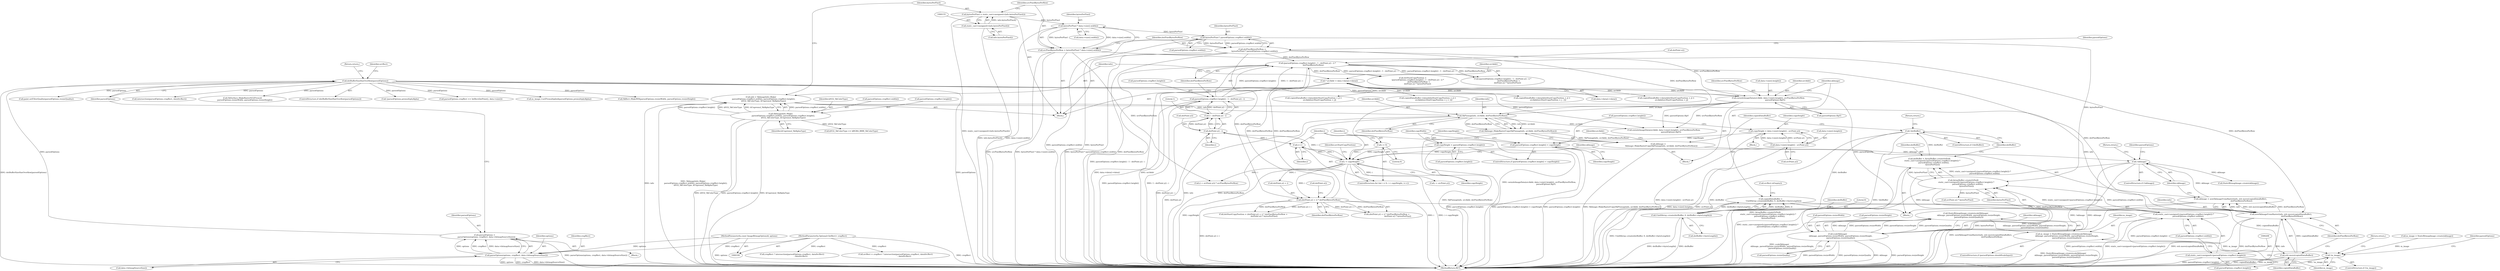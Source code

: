 digraph "0_Chrome_d59a4441697f6253e7dc3f7ae5caad6e5fd2c778@API" {
"1000449" [label="(Call,StaticBitmapImage::create(scaleSkImage(\n          skImage, parsedOptions.resizeWidth, parsedOptions.resizeHeight,\n          parsedOptions.resizeQuality)))"];
"1000450" [label="(Call,scaleSkImage(\n          skImage, parsedOptions.resizeWidth, parsedOptions.resizeHeight,\n          parsedOptions.resizeQuality))"];
"1000440" [label="(Call,!skImage)"];
"1000186" [label="(Call,skImage =\n          SkImage::MakeRasterCopy(SkPixmap(info, srcAddr, dstPixelBytesPerRow)))"];
"1000188" [label="(Call,SkImage::MakeRasterCopy(SkPixmap(info, srcAddr, dstPixelBytesPerRow)))"];
"1000189" [label="(Call,SkPixmap(info, srcAddr, dstPixelBytesPerRow))"];
"1000144" [label="(Call,info = SkImageInfo::Make(\n         parsedOptions.cropRect.width(), parsedOptions.cropRect.height(),\n         kN32_SkColorType, kUnpremul_SkAlphaType))"];
"1000146" [label="(Call,SkImageInfo::Make(\n         parsedOptions.cropRect.width(), parsedOptions.cropRect.height(),\n         kN32_SkColorType, kUnpremul_SkAlphaType))"];
"1000179" [label="(Call,swizzleImageData(srcAddr, data->size().height(), srcPixelBytesPerRow,\n                       parsedOptions.flipY))"];
"1000140" [label="(Call,* srcAddr = data->data()->data())"];
"1000158" [label="(Call,srcPixelBytesPerRow = bytesPerPixel * data->size().width())"];
"1000160" [label="(Call,bytesPerPixel * data->size().width())"];
"1000152" [label="(Call,bytesPerPixel = static_cast<unsigned>(info.bytesPerPixel()))"];
"1000154" [label="(Call,static_cast<unsigned>(info.bytesPerPixel()))"];
"1000119" [label="(Call,dstBufferSizeHasOverflow(parsedOptions))"];
"1000112" [label="(Call,parsedOptions =\n      parseOptions(options, cropRect, data->bitmapSourceSize()))"];
"1000114" [label="(Call,parseOptions(options, cropRect, data->bitmapSourceSize()))"];
"1000103" [label="(MethodParameterIn,const ImageBitmapOptions& options)"];
"1000102" [label="(MethodParameterIn,Optional<IntRect> cropRect)"];
"1000164" [label="(Call,dstPixelBytesPerRow =\n        bytesPerPixel * parsedOptions.cropRect.width())"];
"1000166" [label="(Call,bytesPerPixel * parsedOptions.cropRect.width())"];
"1000432" [label="(Call,skImage = newSkImageFromRaster(info, std::move(copiedDataBuffer),\n                                     dstPixelBytesPerRow))"];
"1000434" [label="(Call,newSkImageFromRaster(info, std::move(copiedDataBuffer),\n                                     dstPixelBytesPerRow))"];
"1000436" [label="(Call,std::move(copiedDataBuffer))"];
"1000217" [label="(Call,copiedDataBuffer =\n          Uint8Array::create(dstBuffer, 0, dstBuffer->byteLength()))"];
"1000219" [label="(Call,Uint8Array::create(dstBuffer, 0, dstBuffer->byteLength()))"];
"1000213" [label="(Call,!dstBuffer)"];
"1000203" [label="(Call,dstBuffer = ArrayBuffer::createOrNull(\n          static_cast<unsigned>(parsedOptions.cropRect.height()) *\n               parsedOptions.cropRect.width(),\n           bytesPerPixel))"];
"1000205" [label="(Call,ArrayBuffer::createOrNull(\n          static_cast<unsigned>(parsedOptions.cropRect.height()) *\n               parsedOptions.cropRect.width(),\n           bytesPerPixel))"];
"1000206" [label="(Call,static_cast<unsigned>(parsedOptions.cropRect.height()) *\n               parsedOptions.cropRect.width())"];
"1000207" [label="(Call,static_cast<unsigned>(parsedOptions.cropRect.height()))"];
"1000326" [label="(Call,(parsedOptions.cropRect.height() - 1 - dstPoint.y() - i) *\n                    dstPixelBytesPerRow)"];
"1000327" [label="(Call,parsedOptions.cropRect.height() - 1 - dstPoint.y() - i)"];
"1000329" [label="(Call,1 - dstPoint.y() - i)"];
"1000331" [label="(Call,dstPoint.y() - i)"];
"1000292" [label="(Call,i < copyHeight)"];
"1000289" [label="(Call,i = 0)"];
"1000295" [label="(Call,i++)"];
"1000268" [label="(Call,parsedOptions.cropRect.height() < copyHeight)"];
"1000262" [label="(Call,copyHeight = data->size().height() - srcPoint.y())"];
"1000264" [label="(Call,data->size().height() - srcPoint.y())"];
"1000271" [label="(Call,copyHeight = parsedOptions.cropRect.height())"];
"1000342" [label="(Call,(dstPoint.y() + i) * dstPixelBytesPerRow)"];
"1000447" [label="(Call,m_image = StaticBitmapImage::create(scaleSkImage(\n          skImage, parsedOptions.resizeWidth, parsedOptions.resizeHeight,\n          parsedOptions.resizeQuality)))"];
"1000467" [label="(Call,!m_image)"];
"1000166" [label="(Call,bytesPerPixel * parsedOptions.cropRect.width())"];
"1000219" [label="(Call,Uint8Array::create(dstBuffer, 0, dstBuffer->byteLength()))"];
"1000293" [label="(Identifier,i)"];
"1000121" [label="(Return,return;)"];
"1000272" [label="(Identifier,copyHeight)"];
"1000221" [label="(Literal,0)"];
"1000203" [label="(Call,dstBuffer = ArrayBuffer::createOrNull(\n          static_cast<unsigned>(parsedOptions.cropRect.height()) *\n               parsedOptions.cropRect.width(),\n           bytesPerPixel))"];
"1000162" [label="(Call,data->size().width())"];
"1000343" [label="(Call,dstPoint.y() + i)"];
"1000168" [label="(Call,parsedOptions.cropRect.width())"];
"1000218" [label="(Identifier,copiedDataBuffer)"];
"1000214" [label="(Identifier,dstBuffer)"];
"1000438" [label="(Identifier,dstPixelBytesPerRow)"];
"1000112" [label="(Call,parsedOptions =\n      parseOptions(options, cropRect, data->bitmapSourceSize()))"];
"1000441" [label="(Identifier,skImage)"];
"1000127" [label="(Call,intersection(parsedOptions.cropRect, dataSrcRect))"];
"1000450" [label="(Call,scaleSkImage(\n          skImage, parsedOptions.resizeWidth, parsedOptions.resizeHeight,\n          parsedOptions.resizeQuality))"];
"1000263" [label="(Identifier,copyHeight)"];
"1000262" [label="(Call,copyHeight = data->size().height() - srcPoint.y())"];
"1000217" [label="(Call,copiedDataBuffer =\n          Uint8Array::create(dstBuffer, 0, dstBuffer->byteLength()))"];
"1000113" [label="(Identifier,parsedOptions)"];
"1000555" [label="(Call,SkSurface::MakeRasterN32Premul(\n        parsedOptions.resizeWidth, parsedOptions.resizeHeight))"];
"1000189" [label="(Call,SkPixmap(info, srcAddr, dstPixelBytesPerRow))"];
"1000192" [label="(Identifier,dstPixelBytesPerRow)"];
"1000290" [label="(Identifier,i)"];
"1000408" [label="(Call,copiedDataBuffer->data()[dstStartCopyPosition + j] =\n                    srcAddr[srcStartCopyPosition + j])"];
"1000374" [label="(Call,copiedDataBuffer->data()[dstStartCopyPosition + j] =\n                    srcAddr[srcStartCopyPosition + j + 2])"];
"1000115" [label="(Identifier,options)"];
"1000194" [label="(Identifier,srcAddr)"];
"1000331" [label="(Call,dstPoint.y() - i)"];
"1000118" [label="(ControlStructure,if (dstBufferSizeHasOverflow(parsedOptions)))"];
"1000326" [label="(Call,(parsedOptions.cropRect.height() - 1 - dstPoint.y() - i) *\n                    dstPixelBytesPerRow)"];
"1000209" [label="(Call,parsedOptions.cropRect.height())"];
"1000323" [label="(Call,dstStartCopyPosition =\n                 (parsedOptions.cropRect.height() - 1 - dstPoint.y() - i) *\n                    dstPixelBytesPerRow +\n                dstPoint.x() * bytesPerPixel)"];
"1000442" [label="(Return,return;)"];
"1000103" [label="(MethodParameterIn,const ImageBitmapOptions& options)"];
"1000165" [label="(Identifier,dstPixelBytesPerRow)"];
"1000296" [label="(Identifier,i)"];
"1000178" [label="(Block,)"];
"1000167" [label="(Identifier,bytesPerPixel)"];
"1000164" [label="(Call,dstPixelBytesPerRow =\n        bytesPerPixel * parsedOptions.cropRect.width())"];
"1000180" [label="(Identifier,srcAddr)"];
"1000141" [label="(Identifier,srcAddr)"];
"1000104" [label="(Block,)"];
"1000307" [label="(Call,srcPoint.x() * bytesPerPixel)"];
"1000134" [label="(Call,!parsedOptions.premultiplyAlpha)"];
"1000191" [label="(Identifier,srcAddr)"];
"1000226" [label="(Block,)"];
"1000123" [label="(Call,srcRect = cropRect ? intersection(parsedOptions.cropRect, dataSrcRect)\n                             : dataSrcRect)"];
"1000268" [label="(Call,parsedOptions.cropRect.height() < copyHeight)"];
"1000187" [label="(Identifier,skImage)"];
"1000212" [label="(ControlStructure,if (!dstBuffer))"];
"1000346" [label="(Identifier,dstPixelBytesPerRow)"];
"1000146" [label="(Call,SkImageInfo::Make(\n         parsedOptions.cropRect.width(), parsedOptions.cropRect.height(),\n         kN32_SkColorType, kUnpremul_SkAlphaType))"];
"1000294" [label="(Identifier,copyHeight)"];
"1000464" [label="(Call,StaticBitmapImage::create(skImage))"];
"1000443" [label="(ControlStructure,if (parsedOptions.shouldScaleInput))"];
"1000291" [label="(Literal,0)"];
"1000161" [label="(Identifier,bytesPerPixel)"];
"1000124" [label="(Identifier,srcRect)"];
"1000287" [label="(ControlStructure,for (int i = 0; i < copyHeight; i++))"];
"1000220" [label="(Identifier,dstBuffer)"];
"1000330" [label="(Literal,1)"];
"1000140" [label="(Call,* srcAddr = data->data()->data())"];
"1000148" [label="(Call,parsedOptions.cropRect.height())"];
"1000468" [label="(Identifier,m_image)"];
"1000394" [label="(Call,copiedDataBuffer->data()[dstStartCopyPosition + j] =\n                    srcAddr[srcStartCopyPosition + j - 2])"];
"1000171" [label="(Call,parsedOptions.cropRect == IntRect(IntPoint(), data->size()))"];
"1000451" [label="(Identifier,skImage)"];
"1000158" [label="(Call,srcPixelBytesPerRow = bytesPerPixel * data->size().width())"];
"1000332" [label="(Call,dstPoint.y())"];
"1000207" [label="(Call,static_cast<unsigned>(parsedOptions.cropRect.height()))"];
"1000182" [label="(Identifier,srcPixelBytesPerRow)"];
"1000348" [label="(Call,dstPoint.x())"];
"1000183" [label="(Call,parsedOptions.flipY)"];
"1000264" [label="(Call,data->size().height() - srcPoint.y())"];
"1000114" [label="(Call,parseOptions(options, cropRect, data->bitmapSourceSize()))"];
"1000433" [label="(Identifier,skImage)"];
"1000336" [label="(Call,dstPoint.x())"];
"1000205" [label="(Call,ArrayBuffer::createOrNull(\n          static_cast<unsigned>(parsedOptions.cropRect.height()) *\n               parsedOptions.cropRect.width(),\n           bytesPerPixel))"];
"1000452" [label="(Call,parsedOptions.resizeWidth)"];
"1000120" [label="(Identifier,parsedOptions)"];
"1000292" [label="(Call,i < copyHeight)"];
"1000295" [label="(Call,i++)"];
"1000116" [label="(Identifier,cropRect)"];
"1000186" [label="(Call,skImage =\n          SkImage::MakeRasterCopy(SkPixmap(info, srcAddr, dstPixelBytesPerRow)))"];
"1000470" [label="(Call,m_image->setPremultiplied(parsedOptions.premultiplyAlpha))"];
"1000302" [label="(Call,(i + srcPoint.y()) * srcPixelBytesPerRow)"];
"1000156" [label="(Call,info.bytesPerPixel())"];
"1000327" [label="(Call,parsedOptions.cropRect.height() - 1 - dstPoint.y() - i)"];
"1000469" [label="(Return,return;)"];
"1000300" [label="(Identifier,srcStartCopyPosition)"];
"1000154" [label="(Call,static_cast<unsigned>(info.bytesPerPixel()))"];
"1000149" [label="(Identifier,kN32_SkColorType)"];
"1000206" [label="(Call,static_cast<unsigned>(parsedOptions.cropRect.height()) *\n               parsedOptions.cropRect.width())"];
"1000210" [label="(Call,parsedOptions.cropRect.width())"];
"1000142" [label="(Call,data->data()->data())"];
"1000181" [label="(Call,data->size().height())"];
"1000329" [label="(Call,1 - dstPoint.y() - i)"];
"1000190" [label="(Identifier,info)"];
"1000266" [label="(Call,srcPoint.y())"];
"1000467" [label="(Call,!m_image)"];
"1000574" [label="(Call,SkRect::MakeWH(parsedOptions.resizeWidth, parsedOptions.resizeHeight))"];
"1000153" [label="(Identifier,bytesPerPixel)"];
"1000150" [label="(Identifier,kUnpremul_SkAlphaType)"];
"1000276" [label="(Identifier,copyWidth)"];
"1000179" [label="(Call,swizzleImageData(srcAddr, data->size().height(), srcPixelBytesPerRow,\n                       parsedOptions.flipY))"];
"1000325" [label="(Call,(parsedOptions.cropRect.height() - 1 - dstPoint.y() - i) *\n                    dstPixelBytesPerRow +\n                dstPoint.x() * bytesPerPixel)"];
"1000270" [label="(Identifier,copyHeight)"];
"1000271" [label="(Call,copyHeight = parsedOptions.cropRect.height())"];
"1000449" [label="(Call,StaticBitmapImage::create(scaleSkImage(\n          skImage, parsedOptions.resizeWidth, parsedOptions.resizeHeight,\n          parsedOptions.resizeQuality)))"];
"1000342" [label="(Call,(dstPoint.y() + i) * dstPixelBytesPerRow)"];
"1000160" [label="(Call,bytesPerPixel * data->size().width())"];
"1000201" [label="(Block,)"];
"1000436" [label="(Call,std::move(copiedDataBuffer))"];
"1000462" [label="(Call,m_image = StaticBitmapImage::create(skImage))"];
"1000341" [label="(Call,(dstPoint.y() + i) * dstPixelBytesPerRow +\n                                    dstPoint.x() * bytesPerPixel)"];
"1000119" [label="(Call,dstBufferSizeHasOverflow(parsedOptions))"];
"1000273" [label="(Call,parsedOptions.cropRect.height())"];
"1000204" [label="(Identifier,dstBuffer)"];
"1000215" [label="(Return,return;)"];
"1000225" [label="(Call,srcRect.isEmpty())"];
"1000472" [label="(Identifier,parsedOptions)"];
"1000147" [label="(Call,parsedOptions.cropRect.width())"];
"1000439" [label="(ControlStructure,if (!skImage))"];
"1000193" [label="(Call,swizzleImageData(srcAddr, data->size().height(), srcPixelBytesPerRow,\n                        parsedOptions.flipY))"];
"1000188" [label="(Call,SkImage::MakeRasterCopy(SkPixmap(info, srcAddr, dstPixelBytesPerRow)))"];
"1000145" [label="(Identifier,info)"];
"1000222" [label="(Call,dstBuffer->byteLength())"];
"1000117" [label="(Call,data->bitmapSourceSize())"];
"1000440" [label="(Call,!skImage)"];
"1000211" [label="(Identifier,bytesPerPixel)"];
"1000125" [label="(Call,cropRect ? intersection(parsedOptions.cropRect, dataSrcRect)\n                             : dataSrcRect)"];
"1000434" [label="(Call,newSkImageFromRaster(info, std::move(copiedDataBuffer),\n                                     dstPixelBytesPerRow))"];
"1000144" [label="(Call,info = SkImageInfo::Make(\n         parsedOptions.cropRect.width(), parsedOptions.cropRect.height(),\n         kN32_SkColorType, kUnpremul_SkAlphaType))"];
"1000435" [label="(Identifier,info)"];
"1000458" [label="(Call,parsedOptions.resizeQuality)"];
"1000448" [label="(Identifier,m_image)"];
"1000173" [label="(Identifier,parsedOptions)"];
"1000289" [label="(Call,i = 0)"];
"1000213" [label="(Call,!dstBuffer)"];
"1000455" [label="(Call,parsedOptions.resizeHeight)"];
"1000445" [label="(Identifier,parsedOptions)"];
"1000594" [label="(MethodReturn,RET)"];
"1000267" [label="(ControlStructure,if (parsedOptions.cropRect.height() < copyHeight))"];
"1000466" [label="(ControlStructure,if (!m_image))"];
"1000437" [label="(Identifier,copiedDataBuffer)"];
"1000432" [label="(Call,skImage = newSkImageFromRaster(info, std::move(copiedDataBuffer),\n                                     dstPixelBytesPerRow))"];
"1000303" [label="(Call,i + srcPoint.y())"];
"1000567" [label="(Call,paint.setFilterQuality(parsedOptions.resizeQuality))"];
"1000334" [label="(Identifier,dstPixelBytesPerRow)"];
"1000447" [label="(Call,m_image = StaticBitmapImage::create(scaleSkImage(\n          skImage, parsedOptions.resizeWidth, parsedOptions.resizeHeight,\n          parsedOptions.resizeQuality)))"];
"1000159" [label="(Identifier,srcPixelBytesPerRow)"];
"1000333" [label="(Identifier,i)"];
"1000269" [label="(Call,parsedOptions.cropRect.height())"];
"1000421" [label="(Call,copiedDataBuffer->data()[dstStartCopyPosition + j] =\n                  srcAddr[srcStartCopyPosition + j])"];
"1000339" [label="(Call,dstStartCopyPosition = (dstPoint.y() + i) * dstPixelBytesPerRow +\n                                    dstPoint.x() * bytesPerPixel)"];
"1000152" [label="(Call,bytesPerPixel = static_cast<unsigned>(info.bytesPerPixel()))"];
"1000102" [label="(MethodParameterIn,Optional<IntRect> cropRect)"];
"1000328" [label="(Call,parsedOptions.cropRect.height())"];
"1000265" [label="(Call,data->size().height())"];
"1000138" [label="(Block,)"];
"1000364" [label="(Call,kN32_SkColorType == kBGRA_8888_SkColorType)"];
"1000449" -> "1000447"  [label="AST: "];
"1000449" -> "1000450"  [label="CFG: "];
"1000450" -> "1000449"  [label="AST: "];
"1000447" -> "1000449"  [label="CFG: "];
"1000449" -> "1000594"  [label="DDG: scaleSkImage(\n          skImage, parsedOptions.resizeWidth, parsedOptions.resizeHeight,\n          parsedOptions.resizeQuality)"];
"1000449" -> "1000447"  [label="DDG: scaleSkImage(\n          skImage, parsedOptions.resizeWidth, parsedOptions.resizeHeight,\n          parsedOptions.resizeQuality)"];
"1000450" -> "1000449"  [label="DDG: skImage"];
"1000450" -> "1000449"  [label="DDG: parsedOptions.resizeWidth"];
"1000450" -> "1000449"  [label="DDG: parsedOptions.resizeHeight"];
"1000450" -> "1000449"  [label="DDG: parsedOptions.resizeQuality"];
"1000450" -> "1000458"  [label="CFG: "];
"1000451" -> "1000450"  [label="AST: "];
"1000452" -> "1000450"  [label="AST: "];
"1000455" -> "1000450"  [label="AST: "];
"1000458" -> "1000450"  [label="AST: "];
"1000450" -> "1000594"  [label="DDG: parsedOptions.resizeHeight"];
"1000450" -> "1000594"  [label="DDG: parsedOptions.resizeWidth"];
"1000450" -> "1000594"  [label="DDG: parsedOptions.resizeQuality"];
"1000450" -> "1000594"  [label="DDG: skImage"];
"1000440" -> "1000450"  [label="DDG: skImage"];
"1000119" -> "1000450"  [label="DDG: parsedOptions"];
"1000440" -> "1000439"  [label="AST: "];
"1000440" -> "1000441"  [label="CFG: "];
"1000441" -> "1000440"  [label="AST: "];
"1000442" -> "1000440"  [label="CFG: "];
"1000445" -> "1000440"  [label="CFG: "];
"1000440" -> "1000594"  [label="DDG: !skImage"];
"1000440" -> "1000594"  [label="DDG: skImage"];
"1000186" -> "1000440"  [label="DDG: skImage"];
"1000432" -> "1000440"  [label="DDG: skImage"];
"1000440" -> "1000464"  [label="DDG: skImage"];
"1000186" -> "1000178"  [label="AST: "];
"1000186" -> "1000188"  [label="CFG: "];
"1000187" -> "1000186"  [label="AST: "];
"1000188" -> "1000186"  [label="AST: "];
"1000194" -> "1000186"  [label="CFG: "];
"1000186" -> "1000594"  [label="DDG: SkImage::MakeRasterCopy(SkPixmap(info, srcAddr, dstPixelBytesPerRow))"];
"1000188" -> "1000186"  [label="DDG: SkPixmap(info, srcAddr, dstPixelBytesPerRow)"];
"1000188" -> "1000189"  [label="CFG: "];
"1000189" -> "1000188"  [label="AST: "];
"1000188" -> "1000594"  [label="DDG: SkPixmap(info, srcAddr, dstPixelBytesPerRow)"];
"1000189" -> "1000188"  [label="DDG: info"];
"1000189" -> "1000188"  [label="DDG: srcAddr"];
"1000189" -> "1000188"  [label="DDG: dstPixelBytesPerRow"];
"1000189" -> "1000192"  [label="CFG: "];
"1000190" -> "1000189"  [label="AST: "];
"1000191" -> "1000189"  [label="AST: "];
"1000192" -> "1000189"  [label="AST: "];
"1000189" -> "1000594"  [label="DDG: info"];
"1000189" -> "1000594"  [label="DDG: dstPixelBytesPerRow"];
"1000144" -> "1000189"  [label="DDG: info"];
"1000179" -> "1000189"  [label="DDG: srcAddr"];
"1000164" -> "1000189"  [label="DDG: dstPixelBytesPerRow"];
"1000189" -> "1000193"  [label="DDG: srcAddr"];
"1000144" -> "1000138"  [label="AST: "];
"1000144" -> "1000146"  [label="CFG: "];
"1000145" -> "1000144"  [label="AST: "];
"1000146" -> "1000144"  [label="AST: "];
"1000153" -> "1000144"  [label="CFG: "];
"1000144" -> "1000594"  [label="DDG: info"];
"1000144" -> "1000594"  [label="DDG: SkImageInfo::Make(\n         parsedOptions.cropRect.width(), parsedOptions.cropRect.height(),\n         kN32_SkColorType, kUnpremul_SkAlphaType)"];
"1000146" -> "1000144"  [label="DDG: parsedOptions.cropRect.width()"];
"1000146" -> "1000144"  [label="DDG: parsedOptions.cropRect.height()"];
"1000146" -> "1000144"  [label="DDG: kN32_SkColorType"];
"1000146" -> "1000144"  [label="DDG: kUnpremul_SkAlphaType"];
"1000144" -> "1000434"  [label="DDG: info"];
"1000146" -> "1000150"  [label="CFG: "];
"1000147" -> "1000146"  [label="AST: "];
"1000148" -> "1000146"  [label="AST: "];
"1000149" -> "1000146"  [label="AST: "];
"1000150" -> "1000146"  [label="AST: "];
"1000146" -> "1000594"  [label="DDG: kN32_SkColorType"];
"1000146" -> "1000594"  [label="DDG: parsedOptions.cropRect.height()"];
"1000146" -> "1000594"  [label="DDG: kUnpremul_SkAlphaType"];
"1000146" -> "1000364"  [label="DDG: kN32_SkColorType"];
"1000179" -> "1000178"  [label="AST: "];
"1000179" -> "1000183"  [label="CFG: "];
"1000180" -> "1000179"  [label="AST: "];
"1000181" -> "1000179"  [label="AST: "];
"1000182" -> "1000179"  [label="AST: "];
"1000183" -> "1000179"  [label="AST: "];
"1000187" -> "1000179"  [label="CFG: "];
"1000179" -> "1000594"  [label="DDG: swizzleImageData(srcAddr, data->size().height(), srcPixelBytesPerRow,\n                       parsedOptions.flipY)"];
"1000140" -> "1000179"  [label="DDG: srcAddr"];
"1000158" -> "1000179"  [label="DDG: srcPixelBytesPerRow"];
"1000119" -> "1000179"  [label="DDG: parsedOptions"];
"1000179" -> "1000193"  [label="DDG: srcPixelBytesPerRow"];
"1000179" -> "1000193"  [label="DDG: parsedOptions.flipY"];
"1000140" -> "1000138"  [label="AST: "];
"1000140" -> "1000142"  [label="CFG: "];
"1000141" -> "1000140"  [label="AST: "];
"1000142" -> "1000140"  [label="AST: "];
"1000145" -> "1000140"  [label="CFG: "];
"1000140" -> "1000594"  [label="DDG: data->data()->data()"];
"1000140" -> "1000594"  [label="DDG: srcAddr"];
"1000140" -> "1000374"  [label="DDG: srcAddr"];
"1000140" -> "1000394"  [label="DDG: srcAddr"];
"1000140" -> "1000408"  [label="DDG: srcAddr"];
"1000140" -> "1000421"  [label="DDG: srcAddr"];
"1000158" -> "1000138"  [label="AST: "];
"1000158" -> "1000160"  [label="CFG: "];
"1000159" -> "1000158"  [label="AST: "];
"1000160" -> "1000158"  [label="AST: "];
"1000165" -> "1000158"  [label="CFG: "];
"1000158" -> "1000594"  [label="DDG: srcPixelBytesPerRow"];
"1000158" -> "1000594"  [label="DDG: bytesPerPixel * data->size().width()"];
"1000160" -> "1000158"  [label="DDG: bytesPerPixel"];
"1000160" -> "1000158"  [label="DDG: data->size().width()"];
"1000158" -> "1000302"  [label="DDG: srcPixelBytesPerRow"];
"1000160" -> "1000162"  [label="CFG: "];
"1000161" -> "1000160"  [label="AST: "];
"1000162" -> "1000160"  [label="AST: "];
"1000160" -> "1000594"  [label="DDG: data->size().width()"];
"1000152" -> "1000160"  [label="DDG: bytesPerPixel"];
"1000160" -> "1000166"  [label="DDG: bytesPerPixel"];
"1000152" -> "1000138"  [label="AST: "];
"1000152" -> "1000154"  [label="CFG: "];
"1000153" -> "1000152"  [label="AST: "];
"1000154" -> "1000152"  [label="AST: "];
"1000159" -> "1000152"  [label="CFG: "];
"1000152" -> "1000594"  [label="DDG: static_cast<unsigned>(info.bytesPerPixel())"];
"1000154" -> "1000152"  [label="DDG: info.bytesPerPixel()"];
"1000154" -> "1000156"  [label="CFG: "];
"1000155" -> "1000154"  [label="AST: "];
"1000156" -> "1000154"  [label="AST: "];
"1000154" -> "1000594"  [label="DDG: info.bytesPerPixel()"];
"1000119" -> "1000118"  [label="AST: "];
"1000119" -> "1000120"  [label="CFG: "];
"1000120" -> "1000119"  [label="AST: "];
"1000121" -> "1000119"  [label="CFG: "];
"1000124" -> "1000119"  [label="CFG: "];
"1000119" -> "1000594"  [label="DDG: parsedOptions"];
"1000119" -> "1000594"  [label="DDG: dstBufferSizeHasOverflow(parsedOptions)"];
"1000112" -> "1000119"  [label="DDG: parsedOptions"];
"1000119" -> "1000127"  [label="DDG: parsedOptions"];
"1000119" -> "1000134"  [label="DDG: parsedOptions"];
"1000119" -> "1000171"  [label="DDG: parsedOptions"];
"1000119" -> "1000193"  [label="DDG: parsedOptions"];
"1000119" -> "1000470"  [label="DDG: parsedOptions"];
"1000119" -> "1000555"  [label="DDG: parsedOptions"];
"1000119" -> "1000567"  [label="DDG: parsedOptions"];
"1000119" -> "1000574"  [label="DDG: parsedOptions"];
"1000112" -> "1000104"  [label="AST: "];
"1000112" -> "1000114"  [label="CFG: "];
"1000113" -> "1000112"  [label="AST: "];
"1000114" -> "1000112"  [label="AST: "];
"1000120" -> "1000112"  [label="CFG: "];
"1000112" -> "1000594"  [label="DDG: parseOptions(options, cropRect, data->bitmapSourceSize())"];
"1000114" -> "1000112"  [label="DDG: options"];
"1000114" -> "1000112"  [label="DDG: cropRect"];
"1000114" -> "1000112"  [label="DDG: data->bitmapSourceSize()"];
"1000114" -> "1000117"  [label="CFG: "];
"1000115" -> "1000114"  [label="AST: "];
"1000116" -> "1000114"  [label="AST: "];
"1000117" -> "1000114"  [label="AST: "];
"1000114" -> "1000594"  [label="DDG: data->bitmapSourceSize()"];
"1000114" -> "1000594"  [label="DDG: options"];
"1000114" -> "1000594"  [label="DDG: cropRect"];
"1000103" -> "1000114"  [label="DDG: options"];
"1000102" -> "1000114"  [label="DDG: cropRect"];
"1000103" -> "1000100"  [label="AST: "];
"1000103" -> "1000594"  [label="DDG: options"];
"1000102" -> "1000100"  [label="AST: "];
"1000102" -> "1000594"  [label="DDG: cropRect"];
"1000102" -> "1000123"  [label="DDG: cropRect"];
"1000102" -> "1000125"  [label="DDG: cropRect"];
"1000164" -> "1000138"  [label="AST: "];
"1000164" -> "1000166"  [label="CFG: "];
"1000165" -> "1000164"  [label="AST: "];
"1000166" -> "1000164"  [label="AST: "];
"1000173" -> "1000164"  [label="CFG: "];
"1000164" -> "1000594"  [label="DDG: bytesPerPixel * parsedOptions.cropRect.width()"];
"1000164" -> "1000594"  [label="DDG: dstPixelBytesPerRow"];
"1000166" -> "1000164"  [label="DDG: bytesPerPixel"];
"1000166" -> "1000164"  [label="DDG: parsedOptions.cropRect.width()"];
"1000164" -> "1000326"  [label="DDG: dstPixelBytesPerRow"];
"1000164" -> "1000342"  [label="DDG: dstPixelBytesPerRow"];
"1000164" -> "1000434"  [label="DDG: dstPixelBytesPerRow"];
"1000166" -> "1000168"  [label="CFG: "];
"1000167" -> "1000166"  [label="AST: "];
"1000168" -> "1000166"  [label="AST: "];
"1000166" -> "1000594"  [label="DDG: parsedOptions.cropRect.width()"];
"1000166" -> "1000594"  [label="DDG: bytesPerPixel"];
"1000166" -> "1000205"  [label="DDG: bytesPerPixel"];
"1000432" -> "1000201"  [label="AST: "];
"1000432" -> "1000434"  [label="CFG: "];
"1000433" -> "1000432"  [label="AST: "];
"1000434" -> "1000432"  [label="AST: "];
"1000441" -> "1000432"  [label="CFG: "];
"1000432" -> "1000594"  [label="DDG: newSkImageFromRaster(info, std::move(copiedDataBuffer),\n                                     dstPixelBytesPerRow)"];
"1000434" -> "1000432"  [label="DDG: info"];
"1000434" -> "1000432"  [label="DDG: std::move(copiedDataBuffer)"];
"1000434" -> "1000432"  [label="DDG: dstPixelBytesPerRow"];
"1000434" -> "1000438"  [label="CFG: "];
"1000435" -> "1000434"  [label="AST: "];
"1000436" -> "1000434"  [label="AST: "];
"1000438" -> "1000434"  [label="AST: "];
"1000434" -> "1000594"  [label="DDG: std::move(copiedDataBuffer)"];
"1000434" -> "1000594"  [label="DDG: dstPixelBytesPerRow"];
"1000434" -> "1000594"  [label="DDG: info"];
"1000436" -> "1000434"  [label="DDG: copiedDataBuffer"];
"1000326" -> "1000434"  [label="DDG: dstPixelBytesPerRow"];
"1000342" -> "1000434"  [label="DDG: dstPixelBytesPerRow"];
"1000436" -> "1000437"  [label="CFG: "];
"1000437" -> "1000436"  [label="AST: "];
"1000438" -> "1000436"  [label="CFG: "];
"1000436" -> "1000594"  [label="DDG: copiedDataBuffer"];
"1000217" -> "1000436"  [label="DDG: copiedDataBuffer"];
"1000217" -> "1000201"  [label="AST: "];
"1000217" -> "1000219"  [label="CFG: "];
"1000218" -> "1000217"  [label="AST: "];
"1000219" -> "1000217"  [label="AST: "];
"1000225" -> "1000217"  [label="CFG: "];
"1000217" -> "1000594"  [label="DDG: Uint8Array::create(dstBuffer, 0, dstBuffer->byteLength())"];
"1000219" -> "1000217"  [label="DDG: dstBuffer"];
"1000219" -> "1000217"  [label="DDG: 0"];
"1000219" -> "1000217"  [label="DDG: dstBuffer->byteLength()"];
"1000219" -> "1000222"  [label="CFG: "];
"1000220" -> "1000219"  [label="AST: "];
"1000221" -> "1000219"  [label="AST: "];
"1000222" -> "1000219"  [label="AST: "];
"1000219" -> "1000594"  [label="DDG: dstBuffer->byteLength()"];
"1000219" -> "1000594"  [label="DDG: dstBuffer"];
"1000213" -> "1000219"  [label="DDG: dstBuffer"];
"1000213" -> "1000212"  [label="AST: "];
"1000213" -> "1000214"  [label="CFG: "];
"1000214" -> "1000213"  [label="AST: "];
"1000215" -> "1000213"  [label="CFG: "];
"1000218" -> "1000213"  [label="CFG: "];
"1000213" -> "1000594"  [label="DDG: dstBuffer"];
"1000213" -> "1000594"  [label="DDG: !dstBuffer"];
"1000203" -> "1000213"  [label="DDG: dstBuffer"];
"1000203" -> "1000201"  [label="AST: "];
"1000203" -> "1000205"  [label="CFG: "];
"1000204" -> "1000203"  [label="AST: "];
"1000205" -> "1000203"  [label="AST: "];
"1000214" -> "1000203"  [label="CFG: "];
"1000203" -> "1000594"  [label="DDG: ArrayBuffer::createOrNull(\n          static_cast<unsigned>(parsedOptions.cropRect.height()) *\n               parsedOptions.cropRect.width(),\n           bytesPerPixel)"];
"1000205" -> "1000203"  [label="DDG: static_cast<unsigned>(parsedOptions.cropRect.height()) *\n               parsedOptions.cropRect.width()"];
"1000205" -> "1000203"  [label="DDG: bytesPerPixel"];
"1000205" -> "1000211"  [label="CFG: "];
"1000206" -> "1000205"  [label="AST: "];
"1000211" -> "1000205"  [label="AST: "];
"1000205" -> "1000594"  [label="DDG: static_cast<unsigned>(parsedOptions.cropRect.height()) *\n               parsedOptions.cropRect.width()"];
"1000205" -> "1000594"  [label="DDG: bytesPerPixel"];
"1000206" -> "1000205"  [label="DDG: static_cast<unsigned>(parsedOptions.cropRect.height())"];
"1000206" -> "1000205"  [label="DDG: parsedOptions.cropRect.width()"];
"1000205" -> "1000307"  [label="DDG: bytesPerPixel"];
"1000206" -> "1000210"  [label="CFG: "];
"1000207" -> "1000206"  [label="AST: "];
"1000210" -> "1000206"  [label="AST: "];
"1000211" -> "1000206"  [label="CFG: "];
"1000206" -> "1000594"  [label="DDG: parsedOptions.cropRect.width()"];
"1000206" -> "1000594"  [label="DDG: static_cast<unsigned>(parsedOptions.cropRect.height())"];
"1000207" -> "1000206"  [label="DDG: parsedOptions.cropRect.height()"];
"1000207" -> "1000209"  [label="CFG: "];
"1000208" -> "1000207"  [label="AST: "];
"1000209" -> "1000207"  [label="AST: "];
"1000210" -> "1000207"  [label="CFG: "];
"1000207" -> "1000594"  [label="DDG: parsedOptions.cropRect.height()"];
"1000326" -> "1000325"  [label="AST: "];
"1000326" -> "1000334"  [label="CFG: "];
"1000327" -> "1000326"  [label="AST: "];
"1000334" -> "1000326"  [label="AST: "];
"1000336" -> "1000326"  [label="CFG: "];
"1000326" -> "1000594"  [label="DDG: parsedOptions.cropRect.height() - 1 - dstPoint.y() - i"];
"1000326" -> "1000323"  [label="DDG: parsedOptions.cropRect.height() - 1 - dstPoint.y() - i"];
"1000326" -> "1000323"  [label="DDG: dstPixelBytesPerRow"];
"1000326" -> "1000325"  [label="DDG: parsedOptions.cropRect.height() - 1 - dstPoint.y() - i"];
"1000326" -> "1000325"  [label="DDG: dstPixelBytesPerRow"];
"1000327" -> "1000326"  [label="DDG: parsedOptions.cropRect.height()"];
"1000327" -> "1000326"  [label="DDG: 1 - dstPoint.y() - i"];
"1000342" -> "1000326"  [label="DDG: dstPixelBytesPerRow"];
"1000326" -> "1000342"  [label="DDG: dstPixelBytesPerRow"];
"1000327" -> "1000329"  [label="CFG: "];
"1000328" -> "1000327"  [label="AST: "];
"1000329" -> "1000327"  [label="AST: "];
"1000334" -> "1000327"  [label="CFG: "];
"1000327" -> "1000594"  [label="DDG: parsedOptions.cropRect.height()"];
"1000327" -> "1000594"  [label="DDG: 1 - dstPoint.y() - i"];
"1000329" -> "1000327"  [label="DDG: 1"];
"1000329" -> "1000327"  [label="DDG: dstPoint.y() - i"];
"1000329" -> "1000331"  [label="CFG: "];
"1000330" -> "1000329"  [label="AST: "];
"1000331" -> "1000329"  [label="AST: "];
"1000329" -> "1000594"  [label="DDG: dstPoint.y() - i"];
"1000331" -> "1000329"  [label="DDG: dstPoint.y()"];
"1000331" -> "1000329"  [label="DDG: i"];
"1000331" -> "1000333"  [label="CFG: "];
"1000332" -> "1000331"  [label="AST: "];
"1000333" -> "1000331"  [label="AST: "];
"1000331" -> "1000594"  [label="DDG: dstPoint.y()"];
"1000331" -> "1000295"  [label="DDG: i"];
"1000292" -> "1000331"  [label="DDG: i"];
"1000292" -> "1000287"  [label="AST: "];
"1000292" -> "1000294"  [label="CFG: "];
"1000293" -> "1000292"  [label="AST: "];
"1000294" -> "1000292"  [label="AST: "];
"1000300" -> "1000292"  [label="CFG: "];
"1000433" -> "1000292"  [label="CFG: "];
"1000292" -> "1000594"  [label="DDG: i < copyHeight"];
"1000292" -> "1000594"  [label="DDG: copyHeight"];
"1000292" -> "1000594"  [label="DDG: i"];
"1000289" -> "1000292"  [label="DDG: i"];
"1000295" -> "1000292"  [label="DDG: i"];
"1000268" -> "1000292"  [label="DDG: copyHeight"];
"1000271" -> "1000292"  [label="DDG: copyHeight"];
"1000292" -> "1000295"  [label="DDG: i"];
"1000292" -> "1000302"  [label="DDG: i"];
"1000292" -> "1000303"  [label="DDG: i"];
"1000292" -> "1000342"  [label="DDG: i"];
"1000292" -> "1000343"  [label="DDG: i"];
"1000289" -> "1000287"  [label="AST: "];
"1000289" -> "1000291"  [label="CFG: "];
"1000290" -> "1000289"  [label="AST: "];
"1000291" -> "1000289"  [label="AST: "];
"1000293" -> "1000289"  [label="CFG: "];
"1000295" -> "1000287"  [label="AST: "];
"1000295" -> "1000296"  [label="CFG: "];
"1000296" -> "1000295"  [label="AST: "];
"1000293" -> "1000295"  [label="CFG: "];
"1000268" -> "1000267"  [label="AST: "];
"1000268" -> "1000270"  [label="CFG: "];
"1000269" -> "1000268"  [label="AST: "];
"1000270" -> "1000268"  [label="AST: "];
"1000272" -> "1000268"  [label="CFG: "];
"1000276" -> "1000268"  [label="CFG: "];
"1000268" -> "1000594"  [label="DDG: parsedOptions.cropRect.height()"];
"1000268" -> "1000594"  [label="DDG: parsedOptions.cropRect.height() < copyHeight"];
"1000262" -> "1000268"  [label="DDG: copyHeight"];
"1000262" -> "1000226"  [label="AST: "];
"1000262" -> "1000264"  [label="CFG: "];
"1000263" -> "1000262"  [label="AST: "];
"1000264" -> "1000262"  [label="AST: "];
"1000269" -> "1000262"  [label="CFG: "];
"1000262" -> "1000594"  [label="DDG: data->size().height() - srcPoint.y()"];
"1000264" -> "1000262"  [label="DDG: data->size().height()"];
"1000264" -> "1000262"  [label="DDG: srcPoint.y()"];
"1000264" -> "1000266"  [label="CFG: "];
"1000265" -> "1000264"  [label="AST: "];
"1000266" -> "1000264"  [label="AST: "];
"1000264" -> "1000594"  [label="DDG: data->size().height()"];
"1000264" -> "1000594"  [label="DDG: srcPoint.y()"];
"1000271" -> "1000267"  [label="AST: "];
"1000271" -> "1000273"  [label="CFG: "];
"1000272" -> "1000271"  [label="AST: "];
"1000273" -> "1000271"  [label="AST: "];
"1000276" -> "1000271"  [label="CFG: "];
"1000271" -> "1000594"  [label="DDG: parsedOptions.cropRect.height()"];
"1000342" -> "1000341"  [label="AST: "];
"1000342" -> "1000346"  [label="CFG: "];
"1000343" -> "1000342"  [label="AST: "];
"1000346" -> "1000342"  [label="AST: "];
"1000348" -> "1000342"  [label="CFG: "];
"1000342" -> "1000594"  [label="DDG: dstPoint.y() + i"];
"1000342" -> "1000339"  [label="DDG: dstPoint.y() + i"];
"1000342" -> "1000339"  [label="DDG: dstPixelBytesPerRow"];
"1000342" -> "1000341"  [label="DDG: dstPoint.y() + i"];
"1000342" -> "1000341"  [label="DDG: dstPixelBytesPerRow"];
"1000447" -> "1000443"  [label="AST: "];
"1000448" -> "1000447"  [label="AST: "];
"1000468" -> "1000447"  [label="CFG: "];
"1000447" -> "1000594"  [label="DDG: StaticBitmapImage::create(scaleSkImage(\n          skImage, parsedOptions.resizeWidth, parsedOptions.resizeHeight,\n          parsedOptions.resizeQuality))"];
"1000447" -> "1000467"  [label="DDG: m_image"];
"1000467" -> "1000466"  [label="AST: "];
"1000467" -> "1000468"  [label="CFG: "];
"1000468" -> "1000467"  [label="AST: "];
"1000469" -> "1000467"  [label="CFG: "];
"1000472" -> "1000467"  [label="CFG: "];
"1000467" -> "1000594"  [label="DDG: m_image"];
"1000467" -> "1000594"  [label="DDG: !m_image"];
"1000462" -> "1000467"  [label="DDG: m_image"];
}
